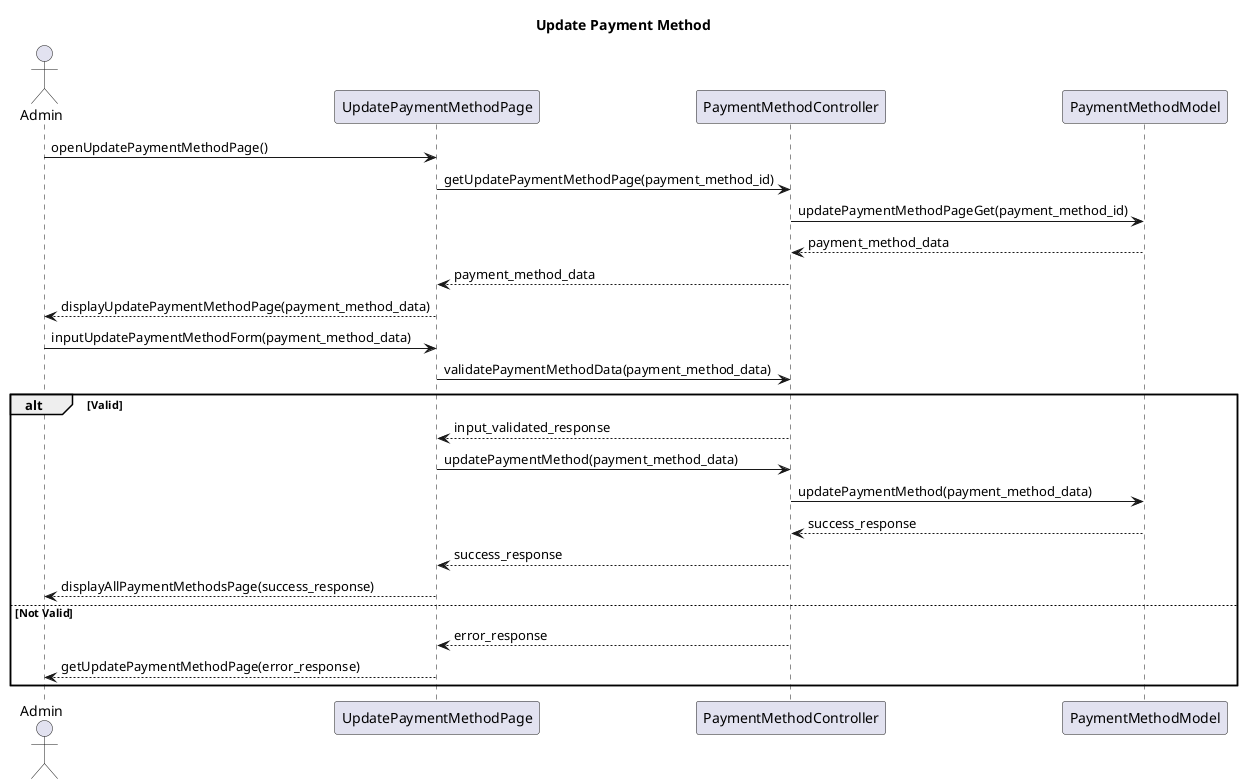 @startuml
title Update Payment Method
actor Admin as act
participant UpdatePaymentMethodPage as view
participant PaymentMethodController as ctrl
participant PaymentMethodModel as model

act -> view : openUpdatePaymentMethodPage()
view -> ctrl : getUpdatePaymentMethodPage(payment_method_id)
ctrl -> model : updatePaymentMethodPageGet(payment_method_id)
model --> ctrl : payment_method_data
ctrl --> view : payment_method_data
view --> act : displayUpdatePaymentMethodPage(payment_method_data)

    act->view : inputUpdatePaymentMethodForm(payment_method_data)
    view->ctrl : validatePaymentMethodData(payment_method_data)
        alt Valid
        ctrl-->view:input_validated_response
        view->ctrl: updatePaymentMethod(payment_method_data)
        ctrl->model: updatePaymentMethod(payment_method_data)
        model --> ctrl: success_response
        ctrl --> view: success_response
        view-->act: displayAllPaymentMethodsPage(success_response)
        else Not Valid
        ctrl --> view: error_response
        view-->act: getUpdatePaymentMethodPage(error_response)
        end


@enduml
